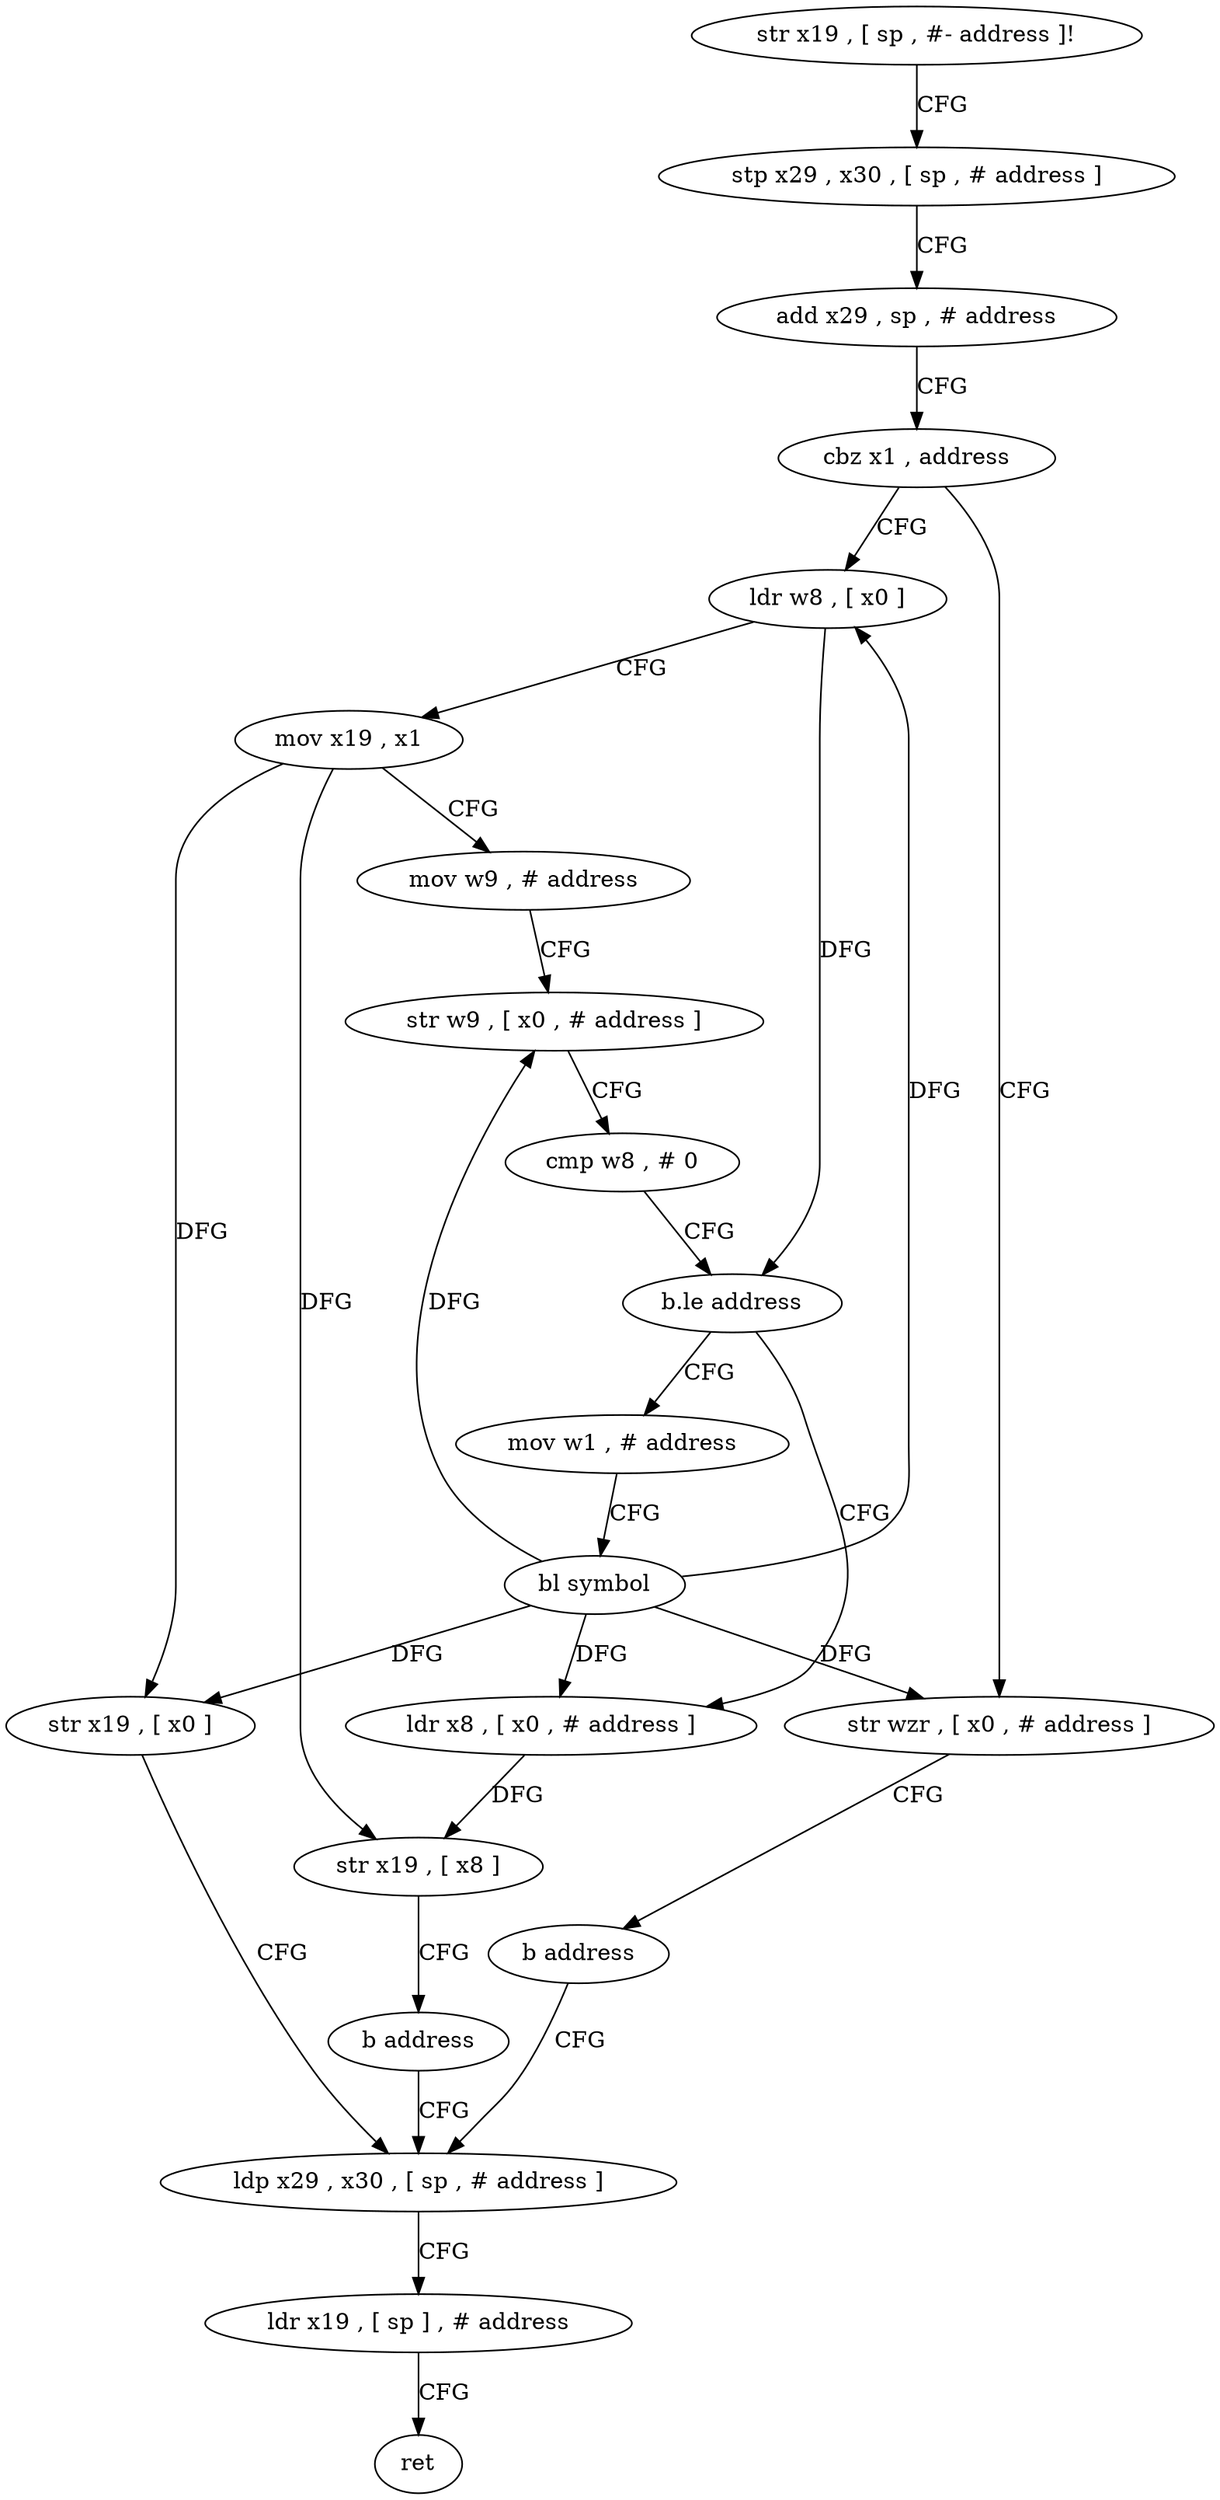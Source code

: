 digraph "func" {
"4221668" [label = "str x19 , [ sp , #- address ]!" ]
"4221672" [label = "stp x29 , x30 , [ sp , # address ]" ]
"4221676" [label = "add x29 , sp , # address" ]
"4221680" [label = "cbz x1 , address" ]
"4221720" [label = "str wzr , [ x0 , # address ]" ]
"4221684" [label = "ldr w8 , [ x0 ]" ]
"4221724" [label = "b address" ]
"4221740" [label = "ldp x29 , x30 , [ sp , # address ]" ]
"4221688" [label = "mov x19 , x1" ]
"4221692" [label = "mov w9 , # address" ]
"4221696" [label = "str w9 , [ x0 , # address ]" ]
"4221700" [label = "cmp w8 , # 0" ]
"4221704" [label = "b.le address" ]
"4221728" [label = "mov w1 , # address" ]
"4221708" [label = "ldr x8 , [ x0 , # address ]" ]
"4221744" [label = "ldr x19 , [ sp ] , # address" ]
"4221748" [label = "ret" ]
"4221732" [label = "bl symbol" ]
"4221736" [label = "str x19 , [ x0 ]" ]
"4221712" [label = "str x19 , [ x8 ]" ]
"4221716" [label = "b address" ]
"4221668" -> "4221672" [ label = "CFG" ]
"4221672" -> "4221676" [ label = "CFG" ]
"4221676" -> "4221680" [ label = "CFG" ]
"4221680" -> "4221720" [ label = "CFG" ]
"4221680" -> "4221684" [ label = "CFG" ]
"4221720" -> "4221724" [ label = "CFG" ]
"4221684" -> "4221688" [ label = "CFG" ]
"4221684" -> "4221704" [ label = "DFG" ]
"4221724" -> "4221740" [ label = "CFG" ]
"4221740" -> "4221744" [ label = "CFG" ]
"4221688" -> "4221692" [ label = "CFG" ]
"4221688" -> "4221736" [ label = "DFG" ]
"4221688" -> "4221712" [ label = "DFG" ]
"4221692" -> "4221696" [ label = "CFG" ]
"4221696" -> "4221700" [ label = "CFG" ]
"4221700" -> "4221704" [ label = "CFG" ]
"4221704" -> "4221728" [ label = "CFG" ]
"4221704" -> "4221708" [ label = "CFG" ]
"4221728" -> "4221732" [ label = "CFG" ]
"4221708" -> "4221712" [ label = "DFG" ]
"4221744" -> "4221748" [ label = "CFG" ]
"4221732" -> "4221736" [ label = "DFG" ]
"4221732" -> "4221720" [ label = "DFG" ]
"4221732" -> "4221684" [ label = "DFG" ]
"4221732" -> "4221696" [ label = "DFG" ]
"4221732" -> "4221708" [ label = "DFG" ]
"4221736" -> "4221740" [ label = "CFG" ]
"4221712" -> "4221716" [ label = "CFG" ]
"4221716" -> "4221740" [ label = "CFG" ]
}
